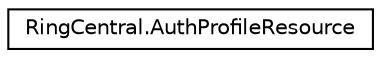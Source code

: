 digraph "Graphical Class Hierarchy"
{
 // LATEX_PDF_SIZE
  edge [fontname="Helvetica",fontsize="10",labelfontname="Helvetica",labelfontsize="10"];
  node [fontname="Helvetica",fontsize="10",shape=record];
  rankdir="LR";
  Node0 [label="RingCentral.AuthProfileResource",height=0.2,width=0.4,color="black", fillcolor="white", style="filled",URL="$classRingCentral_1_1AuthProfileResource.html",tooltip=" "];
}
